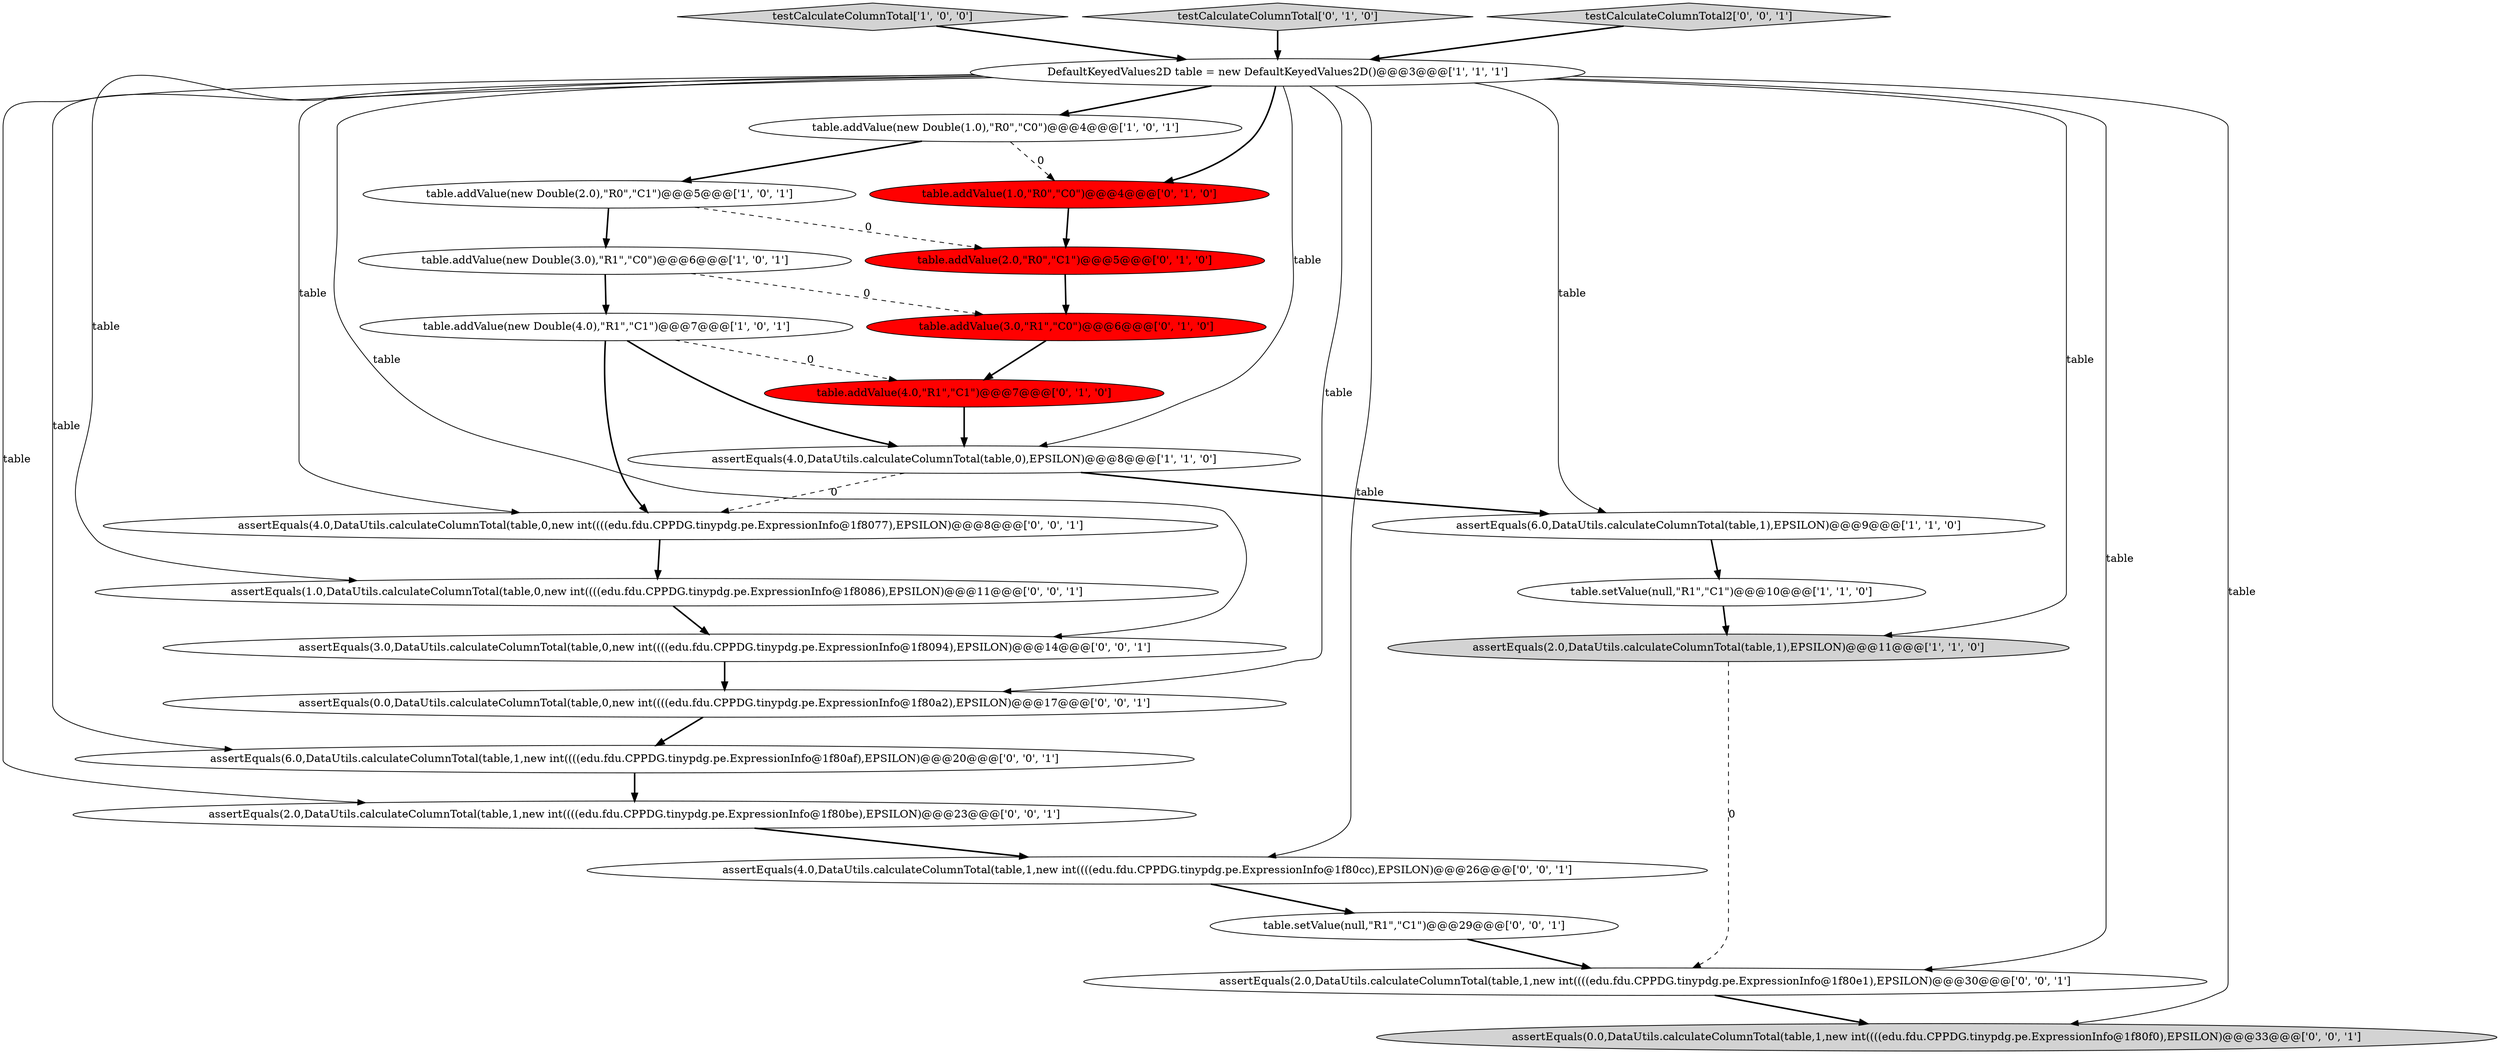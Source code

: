 digraph {
12 [style = filled, label = "table.addValue(1.0,\"R0\",\"C0\")@@@4@@@['0', '1', '0']", fillcolor = red, shape = ellipse image = "AAA1AAABBB2BBB"];
9 [style = filled, label = "assertEquals(2.0,DataUtils.calculateColumnTotal(table,1),EPSILON)@@@11@@@['1', '1', '0']", fillcolor = lightgray, shape = ellipse image = "AAA0AAABBB1BBB"];
2 [style = filled, label = "assertEquals(4.0,DataUtils.calculateColumnTotal(table,0),EPSILON)@@@8@@@['1', '1', '0']", fillcolor = white, shape = ellipse image = "AAA0AAABBB1BBB"];
0 [style = filled, label = "table.addValue(new Double(2.0),\"R0\",\"C1\")@@@5@@@['1', '0', '1']", fillcolor = white, shape = ellipse image = "AAA0AAABBB1BBB"];
14 [style = filled, label = "table.addValue(3.0,\"R1\",\"C0\")@@@6@@@['0', '1', '0']", fillcolor = red, shape = ellipse image = "AAA1AAABBB2BBB"];
17 [style = filled, label = "assertEquals(4.0,DataUtils.calculateColumnTotal(table,1,new int((((edu.fdu.CPPDG.tinypdg.pe.ExpressionInfo@1f80cc),EPSILON)@@@26@@@['0', '0', '1']", fillcolor = white, shape = ellipse image = "AAA0AAABBB3BBB"];
23 [style = filled, label = "assertEquals(2.0,DataUtils.calculateColumnTotal(table,1,new int((((edu.fdu.CPPDG.tinypdg.pe.ExpressionInfo@1f80be),EPSILON)@@@23@@@['0', '0', '1']", fillcolor = white, shape = ellipse image = "AAA0AAABBB3BBB"];
11 [style = filled, label = "table.addValue(4.0,\"R1\",\"C1\")@@@7@@@['0', '1', '0']", fillcolor = red, shape = ellipse image = "AAA1AAABBB2BBB"];
7 [style = filled, label = "testCalculateColumnTotal['1', '0', '0']", fillcolor = lightgray, shape = diamond image = "AAA0AAABBB1BBB"];
19 [style = filled, label = "assertEquals(3.0,DataUtils.calculateColumnTotal(table,0,new int((((edu.fdu.CPPDG.tinypdg.pe.ExpressionInfo@1f8094),EPSILON)@@@14@@@['0', '0', '1']", fillcolor = white, shape = ellipse image = "AAA0AAABBB3BBB"];
6 [style = filled, label = "table.addValue(new Double(4.0),\"R1\",\"C1\")@@@7@@@['1', '0', '1']", fillcolor = white, shape = ellipse image = "AAA0AAABBB1BBB"];
3 [style = filled, label = "table.addValue(new Double(3.0),\"R1\",\"C0\")@@@6@@@['1', '0', '1']", fillcolor = white, shape = ellipse image = "AAA0AAABBB1BBB"];
10 [style = filled, label = "testCalculateColumnTotal['0', '1', '0']", fillcolor = lightgray, shape = diamond image = "AAA0AAABBB2BBB"];
22 [style = filled, label = "assertEquals(0.0,DataUtils.calculateColumnTotal(table,1,new int((((edu.fdu.CPPDG.tinypdg.pe.ExpressionInfo@1f80f0),EPSILON)@@@33@@@['0', '0', '1']", fillcolor = lightgray, shape = ellipse image = "AAA0AAABBB3BBB"];
21 [style = filled, label = "assertEquals(2.0,DataUtils.calculateColumnTotal(table,1,new int((((edu.fdu.CPPDG.tinypdg.pe.ExpressionInfo@1f80e1),EPSILON)@@@30@@@['0', '0', '1']", fillcolor = white, shape = ellipse image = "AAA0AAABBB3BBB"];
8 [style = filled, label = "assertEquals(6.0,DataUtils.calculateColumnTotal(table,1),EPSILON)@@@9@@@['1', '1', '0']", fillcolor = white, shape = ellipse image = "AAA0AAABBB1BBB"];
15 [style = filled, label = "assertEquals(1.0,DataUtils.calculateColumnTotal(table,0,new int((((edu.fdu.CPPDG.tinypdg.pe.ExpressionInfo@1f8086),EPSILON)@@@11@@@['0', '0', '1']", fillcolor = white, shape = ellipse image = "AAA0AAABBB3BBB"];
1 [style = filled, label = "DefaultKeyedValues2D table = new DefaultKeyedValues2D()@@@3@@@['1', '1', '1']", fillcolor = white, shape = ellipse image = "AAA0AAABBB1BBB"];
5 [style = filled, label = "table.addValue(new Double(1.0),\"R0\",\"C0\")@@@4@@@['1', '0', '1']", fillcolor = white, shape = ellipse image = "AAA0AAABBB1BBB"];
25 [style = filled, label = "assertEquals(6.0,DataUtils.calculateColumnTotal(table,1,new int((((edu.fdu.CPPDG.tinypdg.pe.ExpressionInfo@1f80af),EPSILON)@@@20@@@['0', '0', '1']", fillcolor = white, shape = ellipse image = "AAA0AAABBB3BBB"];
13 [style = filled, label = "table.addValue(2.0,\"R0\",\"C1\")@@@5@@@['0', '1', '0']", fillcolor = red, shape = ellipse image = "AAA1AAABBB2BBB"];
16 [style = filled, label = "assertEquals(4.0,DataUtils.calculateColumnTotal(table,0,new int((((edu.fdu.CPPDG.tinypdg.pe.ExpressionInfo@1f8077),EPSILON)@@@8@@@['0', '0', '1']", fillcolor = white, shape = ellipse image = "AAA0AAABBB3BBB"];
18 [style = filled, label = "assertEquals(0.0,DataUtils.calculateColumnTotal(table,0,new int((((edu.fdu.CPPDG.tinypdg.pe.ExpressionInfo@1f80a2),EPSILON)@@@17@@@['0', '0', '1']", fillcolor = white, shape = ellipse image = "AAA0AAABBB3BBB"];
4 [style = filled, label = "table.setValue(null,\"R1\",\"C1\")@@@10@@@['1', '1', '0']", fillcolor = white, shape = ellipse image = "AAA0AAABBB1BBB"];
20 [style = filled, label = "testCalculateColumnTotal2['0', '0', '1']", fillcolor = lightgray, shape = diamond image = "AAA0AAABBB3BBB"];
24 [style = filled, label = "table.setValue(null,\"R1\",\"C1\")@@@29@@@['0', '0', '1']", fillcolor = white, shape = ellipse image = "AAA0AAABBB3BBB"];
1->5 [style = bold, label=""];
0->3 [style = bold, label=""];
4->9 [style = bold, label=""];
16->15 [style = bold, label=""];
19->18 [style = bold, label=""];
5->12 [style = dashed, label="0"];
7->1 [style = bold, label=""];
1->21 [style = solid, label="table"];
25->23 [style = bold, label=""];
6->11 [style = dashed, label="0"];
1->19 [style = solid, label="table"];
1->15 [style = solid, label="table"];
3->6 [style = bold, label=""];
20->1 [style = bold, label=""];
15->19 [style = bold, label=""];
1->25 [style = solid, label="table"];
11->2 [style = bold, label=""];
1->16 [style = solid, label="table"];
1->22 [style = solid, label="table"];
6->2 [style = bold, label=""];
12->13 [style = bold, label=""];
17->24 [style = bold, label=""];
5->0 [style = bold, label=""];
24->21 [style = bold, label=""];
1->2 [style = solid, label="table"];
21->22 [style = bold, label=""];
6->16 [style = bold, label=""];
9->21 [style = dashed, label="0"];
1->17 [style = solid, label="table"];
2->16 [style = dashed, label="0"];
0->13 [style = dashed, label="0"];
18->25 [style = bold, label=""];
1->12 [style = bold, label=""];
1->23 [style = solid, label="table"];
1->8 [style = solid, label="table"];
23->17 [style = bold, label=""];
8->4 [style = bold, label=""];
1->18 [style = solid, label="table"];
3->14 [style = dashed, label="0"];
1->9 [style = solid, label="table"];
10->1 [style = bold, label=""];
14->11 [style = bold, label=""];
13->14 [style = bold, label=""];
2->8 [style = bold, label=""];
}

